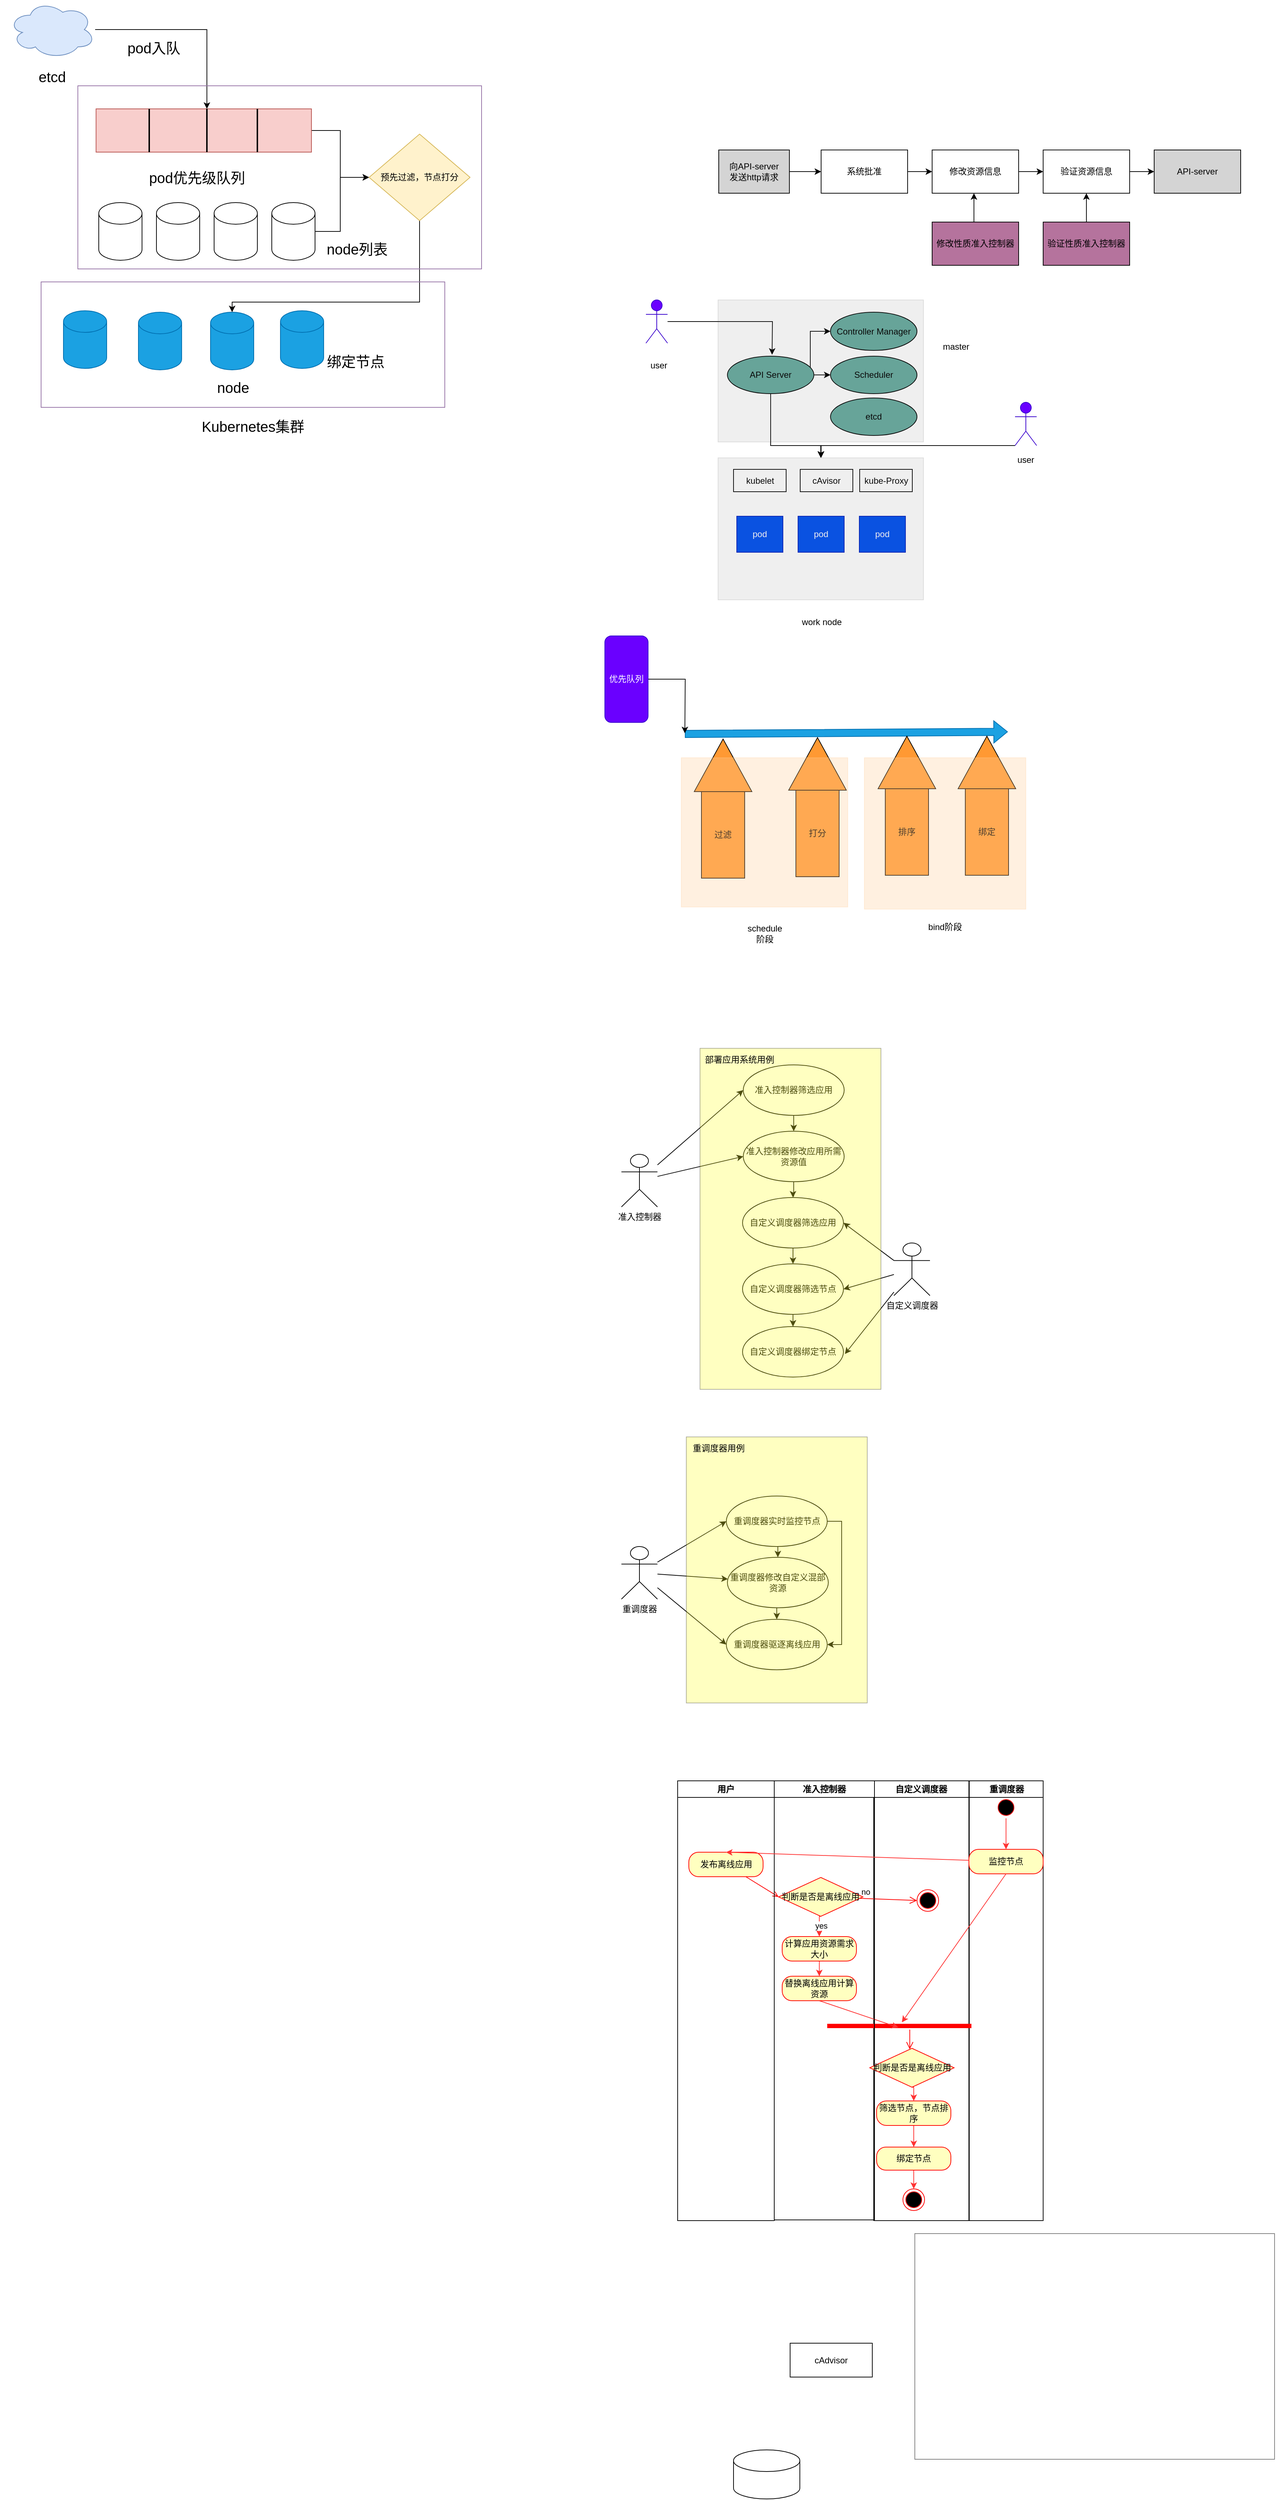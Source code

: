 <mxfile version="21.2.1" type="github">
  <diagram name="第 1 页" id="1Un_j06MCUsO6M0513EL">
    <mxGraphModel dx="501" dy="599" grid="0" gridSize="10" guides="1" tooltips="1" connect="1" arrows="1" fold="1" page="0" pageScale="1" pageWidth="827" pageHeight="1169" math="0" shadow="0">
      <root>
        <mxCell id="0" />
        <mxCell id="1" parent="0" />
        <mxCell id="xsLSFmgHNhUDvW_-SBU2-21" style="edgeStyle=orthogonalEdgeStyle;rounded=0;orthogonalLoop=1;jettySize=auto;html=1;exitX=1;exitY=0.5;exitDx=0;exitDy=0;" edge="1" parent="1" source="xsLSFmgHNhUDvW_-SBU2-1" target="xsLSFmgHNhUDvW_-SBU2-20">
          <mxGeometry relative="1" as="geometry" />
        </mxCell>
        <mxCell id="xsLSFmgHNhUDvW_-SBU2-1" value="" style="rounded=0;whiteSpace=wrap;html=1;fillColor=#f8cecc;strokeColor=#b85450;" vertex="1" parent="1">
          <mxGeometry x="141.25" y="180" width="298.75" height="60" as="geometry" />
        </mxCell>
        <mxCell id="xsLSFmgHNhUDvW_-SBU2-2" value="" style="line;strokeWidth=2;direction=south;html=1;" vertex="1" parent="1">
          <mxGeometry x="210" y="180" width="10" height="60" as="geometry" />
        </mxCell>
        <mxCell id="xsLSFmgHNhUDvW_-SBU2-3" value="" style="line;strokeWidth=2;direction=south;html=1;" vertex="1" parent="1">
          <mxGeometry x="290" y="180" width="10" height="60" as="geometry" />
        </mxCell>
        <mxCell id="xsLSFmgHNhUDvW_-SBU2-4" value="" style="line;strokeWidth=2;direction=south;html=1;" vertex="1" parent="1">
          <mxGeometry x="360" y="180" width="10" height="60" as="geometry" />
        </mxCell>
        <mxCell id="xsLSFmgHNhUDvW_-SBU2-8" value="&lt;font style=&quot;font-size: 20px;&quot;&gt;pod优先级队列&lt;/font&gt;" style="text;strokeColor=none;align=center;fillColor=none;html=1;verticalAlign=middle;whiteSpace=wrap;rounded=0;" vertex="1" parent="1">
          <mxGeometry x="210" y="240" width="142.5" height="70" as="geometry" />
        </mxCell>
        <mxCell id="xsLSFmgHNhUDvW_-SBU2-9" value="" style="shape=cylinder3;whiteSpace=wrap;html=1;boundedLbl=1;backgroundOutline=1;size=15;" vertex="1" parent="1">
          <mxGeometry x="145" y="310" width="60" height="80" as="geometry" />
        </mxCell>
        <mxCell id="xsLSFmgHNhUDvW_-SBU2-10" value="" style="shape=cylinder3;whiteSpace=wrap;html=1;boundedLbl=1;backgroundOutline=1;size=15;" vertex="1" parent="1">
          <mxGeometry x="305" y="310" width="60" height="80" as="geometry" />
        </mxCell>
        <mxCell id="xsLSFmgHNhUDvW_-SBU2-11" value="" style="shape=cylinder3;whiteSpace=wrap;html=1;boundedLbl=1;backgroundOutline=1;size=15;" vertex="1" parent="1">
          <mxGeometry x="225" y="310" width="60" height="80" as="geometry" />
        </mxCell>
        <mxCell id="xsLSFmgHNhUDvW_-SBU2-23" style="edgeStyle=orthogonalEdgeStyle;rounded=0;orthogonalLoop=1;jettySize=auto;html=1;exitX=1;exitY=0.5;exitDx=0;exitDy=0;exitPerimeter=0;entryX=0;entryY=0.5;entryDx=0;entryDy=0;" edge="1" parent="1" source="xsLSFmgHNhUDvW_-SBU2-12" target="xsLSFmgHNhUDvW_-SBU2-20">
          <mxGeometry relative="1" as="geometry">
            <Array as="points">
              <mxPoint x="480" y="350" />
              <mxPoint x="480" y="275" />
            </Array>
          </mxGeometry>
        </mxCell>
        <mxCell id="xsLSFmgHNhUDvW_-SBU2-12" value="" style="shape=cylinder3;whiteSpace=wrap;html=1;boundedLbl=1;backgroundOutline=1;size=15;" vertex="1" parent="1">
          <mxGeometry x="385" y="310" width="60" height="80" as="geometry" />
        </mxCell>
        <mxCell id="xsLSFmgHNhUDvW_-SBU2-13" value="&lt;span style=&quot;font-size: 20px;&quot;&gt;node列表&lt;/span&gt;" style="text;strokeColor=none;align=center;fillColor=none;html=1;verticalAlign=middle;whiteSpace=wrap;rounded=0;" vertex="1" parent="1">
          <mxGeometry x="432" y="339" width="142.5" height="70" as="geometry" />
        </mxCell>
        <mxCell id="xsLSFmgHNhUDvW_-SBU2-18" style="edgeStyle=orthogonalEdgeStyle;rounded=0;orthogonalLoop=1;jettySize=auto;html=1;entryX=0;entryY=0.5;entryDx=0;entryDy=0;entryPerimeter=0;" edge="1" parent="1" source="xsLSFmgHNhUDvW_-SBU2-14" target="xsLSFmgHNhUDvW_-SBU2-3">
          <mxGeometry relative="1" as="geometry" />
        </mxCell>
        <mxCell id="xsLSFmgHNhUDvW_-SBU2-14" value="" style="ellipse;shape=cloud;whiteSpace=wrap;html=1;fillColor=#dae8fc;strokeColor=#6c8ebf;" vertex="1" parent="1">
          <mxGeometry x="20" y="30" width="120" height="80" as="geometry" />
        </mxCell>
        <mxCell id="xsLSFmgHNhUDvW_-SBU2-16" value="&lt;span style=&quot;font-size: 20px;&quot;&gt;etcd&lt;/span&gt;" style="text;strokeColor=none;align=center;fillColor=none;html=1;verticalAlign=middle;whiteSpace=wrap;rounded=0;" vertex="1" parent="1">
          <mxGeometry x="8.75" y="100" width="142.5" height="70" as="geometry" />
        </mxCell>
        <mxCell id="xsLSFmgHNhUDvW_-SBU2-19" value="&lt;span style=&quot;font-size: 20px;&quot;&gt;pod入队&lt;/span&gt;" style="text;strokeColor=none;align=center;fillColor=none;html=1;verticalAlign=middle;whiteSpace=wrap;rounded=0;" vertex="1" parent="1">
          <mxGeometry x="150" y="60" width="142.5" height="70" as="geometry" />
        </mxCell>
        <mxCell id="xsLSFmgHNhUDvW_-SBU2-27" style="edgeStyle=orthogonalEdgeStyle;rounded=0;orthogonalLoop=1;jettySize=auto;html=1;" edge="1" parent="1" source="xsLSFmgHNhUDvW_-SBU2-20" target="xsLSFmgHNhUDvW_-SBU2-25">
          <mxGeometry relative="1" as="geometry">
            <Array as="points">
              <mxPoint x="590" y="448" />
              <mxPoint x="330" y="448" />
            </Array>
          </mxGeometry>
        </mxCell>
        <mxCell id="xsLSFmgHNhUDvW_-SBU2-20" value="预先过滤，节点打分" style="rhombus;whiteSpace=wrap;html=1;fillColor=#fff2cc;strokeColor=#d6b656;" vertex="1" parent="1">
          <mxGeometry x="520" y="215" width="140" height="120" as="geometry" />
        </mxCell>
        <mxCell id="xsLSFmgHNhUDvW_-SBU2-24" value="" style="rounded=0;whiteSpace=wrap;html=1;fillColor=none;strokeColor=#9673a6;" vertex="1" parent="1">
          <mxGeometry x="116" y="148" width="560" height="254" as="geometry" />
        </mxCell>
        <mxCell id="xsLSFmgHNhUDvW_-SBU2-25" value="" style="shape=cylinder3;whiteSpace=wrap;html=1;boundedLbl=1;backgroundOutline=1;size=15;fillColor=#1ba1e2;fontColor=#ffffff;strokeColor=#006EAF;" vertex="1" parent="1">
          <mxGeometry x="300" y="462" width="60" height="80" as="geometry" />
        </mxCell>
        <mxCell id="xsLSFmgHNhUDvW_-SBU2-26" value="&lt;span style=&quot;font-size: 20px;&quot;&gt;node&lt;/span&gt;" style="text;strokeColor=none;align=center;fillColor=none;html=1;verticalAlign=middle;whiteSpace=wrap;rounded=0;" vertex="1" parent="1">
          <mxGeometry x="260" y="531" width="142.5" height="70" as="geometry" />
        </mxCell>
        <mxCell id="xsLSFmgHNhUDvW_-SBU2-28" value="&lt;span style=&quot;font-size: 20px;&quot;&gt;绑定节点&lt;/span&gt;" style="text;strokeColor=none;align=center;fillColor=none;html=1;verticalAlign=middle;whiteSpace=wrap;rounded=0;" vertex="1" parent="1">
          <mxGeometry x="430" y="495" width="142.5" height="70" as="geometry" />
        </mxCell>
        <mxCell id="xsLSFmgHNhUDvW_-SBU2-29" value="" style="shape=cylinder3;whiteSpace=wrap;html=1;boundedLbl=1;backgroundOutline=1;size=15;fillColor=#1ba1e2;fontColor=#ffffff;strokeColor=#006EAF;" vertex="1" parent="1">
          <mxGeometry x="200" y="462" width="60" height="80" as="geometry" />
        </mxCell>
        <mxCell id="xsLSFmgHNhUDvW_-SBU2-30" value="" style="shape=cylinder3;whiteSpace=wrap;html=1;boundedLbl=1;backgroundOutline=1;size=15;fillColor=#1ba1e2;fontColor=#ffffff;strokeColor=#006EAF;" vertex="1" parent="1">
          <mxGeometry x="96" y="460" width="60" height="80" as="geometry" />
        </mxCell>
        <mxCell id="xsLSFmgHNhUDvW_-SBU2-31" value="" style="shape=cylinder3;whiteSpace=wrap;html=1;boundedLbl=1;backgroundOutline=1;size=15;fillColor=#1ba1e2;fontColor=#ffffff;strokeColor=#006EAF;" vertex="1" parent="1">
          <mxGeometry x="397" y="460" width="60" height="80" as="geometry" />
        </mxCell>
        <mxCell id="xsLSFmgHNhUDvW_-SBU2-32" value="" style="rounded=0;whiteSpace=wrap;html=1;fillColor=none;strokeColor=#9673a6;" vertex="1" parent="1">
          <mxGeometry x="65" y="420" width="560" height="174" as="geometry" />
        </mxCell>
        <mxCell id="xsLSFmgHNhUDvW_-SBU2-33" value="&lt;span style=&quot;font-size: 20px;&quot;&gt;Kubernetes集群&lt;/span&gt;" style="text;strokeColor=none;align=center;fillColor=none;html=1;verticalAlign=middle;whiteSpace=wrap;rounded=0;" vertex="1" parent="1">
          <mxGeometry x="263.75" y="585" width="190.25" height="70" as="geometry" />
        </mxCell>
        <mxCell id="xsLSFmgHNhUDvW_-SBU2-42" style="edgeStyle=orthogonalEdgeStyle;rounded=0;orthogonalLoop=1;jettySize=auto;html=1;" edge="1" parent="1" source="xsLSFmgHNhUDvW_-SBU2-34" target="xsLSFmgHNhUDvW_-SBU2-35">
          <mxGeometry relative="1" as="geometry" />
        </mxCell>
        <mxCell id="xsLSFmgHNhUDvW_-SBU2-34" value="向API-server&lt;br&gt;发送http请求" style="rounded=0;whiteSpace=wrap;html=1;fillColor=#D4D4D4;" vertex="1" parent="1">
          <mxGeometry x="1005" y="237" width="98" height="60" as="geometry" />
        </mxCell>
        <mxCell id="xsLSFmgHNhUDvW_-SBU2-43" style="edgeStyle=orthogonalEdgeStyle;rounded=0;orthogonalLoop=1;jettySize=auto;html=1;" edge="1" parent="1" source="xsLSFmgHNhUDvW_-SBU2-35" target="xsLSFmgHNhUDvW_-SBU2-39">
          <mxGeometry relative="1" as="geometry" />
        </mxCell>
        <mxCell id="xsLSFmgHNhUDvW_-SBU2-35" value="系统批准" style="rounded=0;whiteSpace=wrap;html=1;" vertex="1" parent="1">
          <mxGeometry x="1147" y="237" width="120" height="60" as="geometry" />
        </mxCell>
        <mxCell id="xsLSFmgHNhUDvW_-SBU2-36" value="API-server" style="rounded=0;whiteSpace=wrap;html=1;fillColor=#D4D4D4;" vertex="1" parent="1">
          <mxGeometry x="1609" y="237" width="120" height="60" as="geometry" />
        </mxCell>
        <mxCell id="xsLSFmgHNhUDvW_-SBU2-46" value="" style="edgeStyle=orthogonalEdgeStyle;rounded=0;orthogonalLoop=1;jettySize=auto;html=1;" edge="1" parent="1" source="xsLSFmgHNhUDvW_-SBU2-37" target="xsLSFmgHNhUDvW_-SBU2-39">
          <mxGeometry relative="1" as="geometry">
            <Array as="points">
              <mxPoint x="1359" y="298" />
              <mxPoint x="1359" y="298" />
            </Array>
          </mxGeometry>
        </mxCell>
        <mxCell id="xsLSFmgHNhUDvW_-SBU2-37" value="修改性质准入控制器" style="rounded=0;whiteSpace=wrap;html=1;fillColor=#B5739D;" vertex="1" parent="1">
          <mxGeometry x="1301" y="337" width="120" height="60" as="geometry" />
        </mxCell>
        <mxCell id="xsLSFmgHNhUDvW_-SBU2-45" style="edgeStyle=orthogonalEdgeStyle;rounded=0;orthogonalLoop=1;jettySize=auto;html=1;" edge="1" parent="1" source="xsLSFmgHNhUDvW_-SBU2-38" target="xsLSFmgHNhUDvW_-SBU2-36">
          <mxGeometry relative="1" as="geometry" />
        </mxCell>
        <mxCell id="xsLSFmgHNhUDvW_-SBU2-38" value="验证资源信息" style="rounded=0;whiteSpace=wrap;html=1;" vertex="1" parent="1">
          <mxGeometry x="1455" y="237" width="120" height="60" as="geometry" />
        </mxCell>
        <mxCell id="xsLSFmgHNhUDvW_-SBU2-44" style="edgeStyle=orthogonalEdgeStyle;rounded=0;orthogonalLoop=1;jettySize=auto;html=1;" edge="1" parent="1" source="xsLSFmgHNhUDvW_-SBU2-39" target="xsLSFmgHNhUDvW_-SBU2-38">
          <mxGeometry relative="1" as="geometry" />
        </mxCell>
        <mxCell id="xsLSFmgHNhUDvW_-SBU2-39" value="修改资源信息" style="rounded=0;whiteSpace=wrap;html=1;" vertex="1" parent="1">
          <mxGeometry x="1301" y="237" width="120" height="60" as="geometry" />
        </mxCell>
        <mxCell id="xsLSFmgHNhUDvW_-SBU2-47" value="" style="edgeStyle=orthogonalEdgeStyle;rounded=0;orthogonalLoop=1;jettySize=auto;html=1;" edge="1" parent="1" source="xsLSFmgHNhUDvW_-SBU2-41" target="xsLSFmgHNhUDvW_-SBU2-38">
          <mxGeometry relative="1" as="geometry" />
        </mxCell>
        <mxCell id="xsLSFmgHNhUDvW_-SBU2-41" value="验证性质准入控制器" style="rounded=0;whiteSpace=wrap;html=1;fillColor=#B5739D;" vertex="1" parent="1">
          <mxGeometry x="1455" y="337" width="120" height="60" as="geometry" />
        </mxCell>
        <mxCell id="xsLSFmgHNhUDvW_-SBU2-66" style="edgeStyle=orthogonalEdgeStyle;rounded=0;orthogonalLoop=1;jettySize=auto;html=1;" edge="1" parent="1" source="xsLSFmgHNhUDvW_-SBU2-48">
          <mxGeometry relative="1" as="geometry">
            <mxPoint x="1079" y="521" as="targetPoint" />
          </mxGeometry>
        </mxCell>
        <mxCell id="xsLSFmgHNhUDvW_-SBU2-48" value="Actor" style="shape=umlActor;verticalLabelPosition=bottom;verticalAlign=top;html=1;outlineConnect=0;fillColor=#6a00ff;fontColor=#ffffff;strokeColor=#3700CC;" vertex="1" parent="1">
          <mxGeometry x="904" y="445" width="30" height="60" as="geometry" />
        </mxCell>
        <mxCell id="xsLSFmgHNhUDvW_-SBU2-49" value="etcd" style="ellipse;whiteSpace=wrap;html=1;fillColor=#67AB9F;" vertex="1" parent="1">
          <mxGeometry x="1160" y="581" width="120" height="52" as="geometry" />
        </mxCell>
        <mxCell id="xsLSFmgHNhUDvW_-SBU2-50" value="Scheduler" style="ellipse;whiteSpace=wrap;html=1;fillColor=#67AB9F;" vertex="1" parent="1">
          <mxGeometry x="1160" y="523" width="120" height="52" as="geometry" />
        </mxCell>
        <mxCell id="xsLSFmgHNhUDvW_-SBU2-51" value="Controller Manager" style="ellipse;whiteSpace=wrap;html=1;fillColor=#67AB9F;" vertex="1" parent="1">
          <mxGeometry x="1160" y="462" width="120" height="53" as="geometry" />
        </mxCell>
        <mxCell id="xsLSFmgHNhUDvW_-SBU2-62" style="edgeStyle=orthogonalEdgeStyle;rounded=0;orthogonalLoop=1;jettySize=auto;html=1;exitX=1;exitY=0.5;exitDx=0;exitDy=0;entryX=0;entryY=0.5;entryDx=0;entryDy=0;" edge="1" parent="1" source="xsLSFmgHNhUDvW_-SBU2-52" target="xsLSFmgHNhUDvW_-SBU2-51">
          <mxGeometry relative="1" as="geometry">
            <Array as="points">
              <mxPoint x="1132" y="549" />
              <mxPoint x="1132" y="489" />
            </Array>
          </mxGeometry>
        </mxCell>
        <mxCell id="xsLSFmgHNhUDvW_-SBU2-64" style="edgeStyle=orthogonalEdgeStyle;rounded=0;orthogonalLoop=1;jettySize=auto;html=1;" edge="1" parent="1" source="xsLSFmgHNhUDvW_-SBU2-52" target="xsLSFmgHNhUDvW_-SBU2-50">
          <mxGeometry relative="1" as="geometry" />
        </mxCell>
        <mxCell id="xsLSFmgHNhUDvW_-SBU2-68" style="edgeStyle=orthogonalEdgeStyle;rounded=0;orthogonalLoop=1;jettySize=auto;html=1;entryX=0.5;entryY=0;entryDx=0;entryDy=0;" edge="1" parent="1" source="xsLSFmgHNhUDvW_-SBU2-52" target="xsLSFmgHNhUDvW_-SBU2-59">
          <mxGeometry relative="1" as="geometry">
            <Array as="points">
              <mxPoint x="1077" y="647" />
              <mxPoint x="1147" y="647" />
            </Array>
          </mxGeometry>
        </mxCell>
        <mxCell id="xsLSFmgHNhUDvW_-SBU2-52" value="API Server" style="ellipse;whiteSpace=wrap;html=1;fillColor=#67AB9F;" vertex="1" parent="1">
          <mxGeometry x="1017" y="523" width="120" height="52" as="geometry" />
        </mxCell>
        <mxCell id="xsLSFmgHNhUDvW_-SBU2-53" value="pod" style="rounded=0;whiteSpace=wrap;html=1;fillColor=#0050ef;fontColor=#ffffff;strokeColor=#001DBC;" vertex="1" parent="1">
          <mxGeometry x="1030" y="745" width="64" height="50" as="geometry" />
        </mxCell>
        <mxCell id="xsLSFmgHNhUDvW_-SBU2-54" value="pod" style="rounded=0;whiteSpace=wrap;html=1;fillColor=#0050ef;fontColor=#ffffff;strokeColor=#001DBC;" vertex="1" parent="1">
          <mxGeometry x="1200" y="745" width="64" height="50" as="geometry" />
        </mxCell>
        <mxCell id="xsLSFmgHNhUDvW_-SBU2-55" value="pod" style="rounded=0;whiteSpace=wrap;html=1;fillColor=#0050ef;fontColor=#ffffff;strokeColor=#001DBC;" vertex="1" parent="1">
          <mxGeometry x="1115" y="745" width="64" height="50" as="geometry" />
        </mxCell>
        <mxCell id="xsLSFmgHNhUDvW_-SBU2-56" value="kubelet" style="rounded=0;whiteSpace=wrap;html=1;" vertex="1" parent="1">
          <mxGeometry x="1025.5" y="680" width="73" height="31" as="geometry" />
        </mxCell>
        <mxCell id="xsLSFmgHNhUDvW_-SBU2-57" value="cAvisor" style="rounded=0;whiteSpace=wrap;html=1;" vertex="1" parent="1">
          <mxGeometry x="1118" y="680" width="73" height="31" as="geometry" />
        </mxCell>
        <mxCell id="xsLSFmgHNhUDvW_-SBU2-58" value="kube-Proxy" style="rounded=0;whiteSpace=wrap;html=1;" vertex="1" parent="1">
          <mxGeometry x="1200.5" y="680" width="73" height="31" as="geometry" />
        </mxCell>
        <mxCell id="xsLSFmgHNhUDvW_-SBU2-59" value="" style="rounded=0;whiteSpace=wrap;html=1;fillColor=#666666;opacity=10;" vertex="1" parent="1">
          <mxGeometry x="1004" y="664" width="285" height="197" as="geometry" />
        </mxCell>
        <mxCell id="xsLSFmgHNhUDvW_-SBU2-60" value="work node" style="text;strokeColor=none;align=center;fillColor=none;html=1;verticalAlign=middle;whiteSpace=wrap;rounded=0;" vertex="1" parent="1">
          <mxGeometry x="1118" y="877" width="60" height="30" as="geometry" />
        </mxCell>
        <mxCell id="xsLSFmgHNhUDvW_-SBU2-61" value="" style="rounded=0;whiteSpace=wrap;html=1;fillColor=#666666;opacity=10;" vertex="1" parent="1">
          <mxGeometry x="1004" y="445" width="285" height="197" as="geometry" />
        </mxCell>
        <mxCell id="xsLSFmgHNhUDvW_-SBU2-67" value="user" style="text;strokeColor=none;align=center;fillColor=none;html=1;verticalAlign=middle;whiteSpace=wrap;rounded=0;" vertex="1" parent="1">
          <mxGeometry x="892" y="521" width="60" height="30" as="geometry" />
        </mxCell>
        <mxCell id="xsLSFmgHNhUDvW_-SBU2-70" style="edgeStyle=orthogonalEdgeStyle;rounded=0;orthogonalLoop=1;jettySize=auto;html=1;" edge="1" parent="1" source="xsLSFmgHNhUDvW_-SBU2-69" target="xsLSFmgHNhUDvW_-SBU2-59">
          <mxGeometry relative="1" as="geometry">
            <Array as="points">
              <mxPoint x="1147" y="647" />
            </Array>
          </mxGeometry>
        </mxCell>
        <mxCell id="xsLSFmgHNhUDvW_-SBU2-69" value="Actor" style="shape=umlActor;verticalLabelPosition=bottom;verticalAlign=top;html=1;outlineConnect=0;fillColor=#6a00ff;fontColor=#ffffff;strokeColor=#3700CC;" vertex="1" parent="1">
          <mxGeometry x="1416" y="587" width="30" height="60" as="geometry" />
        </mxCell>
        <mxCell id="xsLSFmgHNhUDvW_-SBU2-71" value="user" style="text;strokeColor=none;align=center;fillColor=none;html=1;verticalAlign=middle;whiteSpace=wrap;rounded=0;" vertex="1" parent="1">
          <mxGeometry x="1401" y="652" width="60" height="30" as="geometry" />
        </mxCell>
        <mxCell id="xsLSFmgHNhUDvW_-SBU2-72" value="master&amp;nbsp;" style="text;strokeColor=none;align=center;fillColor=none;html=1;verticalAlign=middle;whiteSpace=wrap;rounded=0;" vertex="1" parent="1">
          <mxGeometry x="1306" y="495" width="60" height="30" as="geometry" />
        </mxCell>
        <mxCell id="xsLSFmgHNhUDvW_-SBU2-74" value="" style="shape=flexArrow;endArrow=classic;html=1;rounded=0;fillColor=#1ba1e2;strokeColor=#006EAF;" edge="1" parent="1">
          <mxGeometry width="50" height="50" relative="1" as="geometry">
            <mxPoint x="958" y="1047" as="sourcePoint" />
            <mxPoint x="1406" y="1044" as="targetPoint" />
          </mxGeometry>
        </mxCell>
        <mxCell id="xsLSFmgHNhUDvW_-SBU2-77" value="" style="triangle;whiteSpace=wrap;html=1;direction=north;fillColor=#FF9933;" vertex="1" parent="1">
          <mxGeometry x="971" y="1054" width="80" height="73" as="geometry" />
        </mxCell>
        <mxCell id="xsLSFmgHNhUDvW_-SBU2-78" value="过滤" style="rounded=0;whiteSpace=wrap;html=1;direction=south;fillColor=#FF9933;" vertex="1" parent="1">
          <mxGeometry x="981" y="1127" width="60" height="120" as="geometry" />
        </mxCell>
        <mxCell id="xsLSFmgHNhUDvW_-SBU2-79" value="" style="triangle;whiteSpace=wrap;html=1;direction=north;fillColor=#FF9933;" vertex="1" parent="1">
          <mxGeometry x="1102" y="1052" width="80" height="73" as="geometry" />
        </mxCell>
        <mxCell id="xsLSFmgHNhUDvW_-SBU2-80" value="打分" style="rounded=0;whiteSpace=wrap;html=1;direction=south;fillColor=#FF9933;" vertex="1" parent="1">
          <mxGeometry x="1112" y="1125" width="60" height="120" as="geometry" />
        </mxCell>
        <mxCell id="xsLSFmgHNhUDvW_-SBU2-81" value="" style="triangle;whiteSpace=wrap;html=1;direction=north;fillColor=#FF9933;" vertex="1" parent="1">
          <mxGeometry x="1226" y="1050" width="80" height="73" as="geometry" />
        </mxCell>
        <mxCell id="xsLSFmgHNhUDvW_-SBU2-82" value="排序" style="rounded=0;whiteSpace=wrap;html=1;direction=south;fillColor=#FF9933;" vertex="1" parent="1">
          <mxGeometry x="1236" y="1123" width="60" height="120" as="geometry" />
        </mxCell>
        <mxCell id="xsLSFmgHNhUDvW_-SBU2-83" value="" style="triangle;whiteSpace=wrap;html=1;direction=north;fillColor=#FF9933;" vertex="1" parent="1">
          <mxGeometry x="1337" y="1050" width="80" height="73" as="geometry" />
        </mxCell>
        <mxCell id="xsLSFmgHNhUDvW_-SBU2-84" value="绑定" style="rounded=0;whiteSpace=wrap;html=1;direction=south;fillColor=#FF9933;" vertex="1" parent="1">
          <mxGeometry x="1347" y="1123" width="60" height="120" as="geometry" />
        </mxCell>
        <mxCell id="xsLSFmgHNhUDvW_-SBU2-86" style="edgeStyle=orthogonalEdgeStyle;rounded=0;orthogonalLoop=1;jettySize=auto;html=1;" edge="1" parent="1" source="xsLSFmgHNhUDvW_-SBU2-85">
          <mxGeometry relative="1" as="geometry">
            <mxPoint x="958" y="1046" as="targetPoint" />
          </mxGeometry>
        </mxCell>
        <mxCell id="xsLSFmgHNhUDvW_-SBU2-85" value="优先队列" style="rounded=1;whiteSpace=wrap;html=1;direction=south;fillColor=#6a00ff;fontColor=#ffffff;strokeColor=#3700CC;" vertex="1" parent="1">
          <mxGeometry x="847" y="911" width="60" height="120" as="geometry" />
        </mxCell>
        <mxCell id="xsLSFmgHNhUDvW_-SBU2-87" value="" style="rounded=0;whiteSpace=wrap;html=1;fillColor=#FFCC99;strokeColor=#FFCC99;opacity=30;" vertex="1" parent="1">
          <mxGeometry x="953" y="1080" width="231" height="207" as="geometry" />
        </mxCell>
        <mxCell id="xsLSFmgHNhUDvW_-SBU2-88" value="" style="rounded=0;whiteSpace=wrap;html=1;fillColor=#FFCC99;strokeColor=#FFCC99;opacity=30;" vertex="1" parent="1">
          <mxGeometry x="1207" y="1080" width="224" height="210" as="geometry" />
        </mxCell>
        <mxCell id="xsLSFmgHNhUDvW_-SBU2-89" value="schedule阶段" style="text;strokeColor=none;align=center;fillColor=none;html=1;verticalAlign=middle;whiteSpace=wrap;rounded=0;" vertex="1" parent="1">
          <mxGeometry x="1038.5" y="1309" width="60" height="30" as="geometry" />
        </mxCell>
        <mxCell id="xsLSFmgHNhUDvW_-SBU2-90" value="bind阶段" style="text;strokeColor=none;align=center;fillColor=none;html=1;verticalAlign=middle;whiteSpace=wrap;rounded=0;" vertex="1" parent="1">
          <mxGeometry x="1289" y="1300" width="60" height="30" as="geometry" />
        </mxCell>
        <mxCell id="xsLSFmgHNhUDvW_-SBU2-104" style="edgeStyle=orthogonalEdgeStyle;rounded=0;orthogonalLoop=1;jettySize=auto;html=1;exitX=0.5;exitY=1;exitDx=0;exitDy=0;entryX=0.5;entryY=0;entryDx=0;entryDy=0;" edge="1" parent="1" source="xsLSFmgHNhUDvW_-SBU2-92" target="xsLSFmgHNhUDvW_-SBU2-93">
          <mxGeometry relative="1" as="geometry" />
        </mxCell>
        <mxCell id="xsLSFmgHNhUDvW_-SBU2-92" value="准入控制器筛选应用" style="ellipse;whiteSpace=wrap;html=1;" vertex="1" parent="1">
          <mxGeometry x="1039" y="1506" width="140" height="70" as="geometry" />
        </mxCell>
        <mxCell id="xsLSFmgHNhUDvW_-SBU2-106" style="edgeStyle=orthogonalEdgeStyle;rounded=0;orthogonalLoop=1;jettySize=auto;html=1;exitX=0.5;exitY=1;exitDx=0;exitDy=0;" edge="1" parent="1" source="xsLSFmgHNhUDvW_-SBU2-93" target="xsLSFmgHNhUDvW_-SBU2-94">
          <mxGeometry relative="1" as="geometry" />
        </mxCell>
        <mxCell id="xsLSFmgHNhUDvW_-SBU2-93" value="准入控制器修改应用所需资源值" style="ellipse;whiteSpace=wrap;html=1;" vertex="1" parent="1">
          <mxGeometry x="1039" y="1598" width="140" height="70" as="geometry" />
        </mxCell>
        <mxCell id="xsLSFmgHNhUDvW_-SBU2-107" style="edgeStyle=orthogonalEdgeStyle;rounded=0;orthogonalLoop=1;jettySize=auto;html=1;exitX=0.5;exitY=1;exitDx=0;exitDy=0;entryX=0.5;entryY=0;entryDx=0;entryDy=0;" edge="1" parent="1" source="xsLSFmgHNhUDvW_-SBU2-94" target="xsLSFmgHNhUDvW_-SBU2-95">
          <mxGeometry relative="1" as="geometry" />
        </mxCell>
        <mxCell id="xsLSFmgHNhUDvW_-SBU2-94" value="自定义调度器筛选应用" style="ellipse;whiteSpace=wrap;html=1;" vertex="1" parent="1">
          <mxGeometry x="1038" y="1690" width="140" height="70" as="geometry" />
        </mxCell>
        <mxCell id="xsLSFmgHNhUDvW_-SBU2-108" style="edgeStyle=orthogonalEdgeStyle;rounded=0;orthogonalLoop=1;jettySize=auto;html=1;exitX=0.5;exitY=1;exitDx=0;exitDy=0;" edge="1" parent="1" source="xsLSFmgHNhUDvW_-SBU2-95" target="xsLSFmgHNhUDvW_-SBU2-96">
          <mxGeometry relative="1" as="geometry" />
        </mxCell>
        <mxCell id="xsLSFmgHNhUDvW_-SBU2-95" value="自定义调度器筛选节点" style="ellipse;whiteSpace=wrap;html=1;" vertex="1" parent="1">
          <mxGeometry x="1038" y="1782" width="140" height="70" as="geometry" />
        </mxCell>
        <mxCell id="xsLSFmgHNhUDvW_-SBU2-96" value="自定义调度器绑定节点" style="ellipse;whiteSpace=wrap;html=1;" vertex="1" parent="1">
          <mxGeometry x="1038" y="1869" width="140" height="70" as="geometry" />
        </mxCell>
        <mxCell id="xsLSFmgHNhUDvW_-SBU2-102" style="orthogonalLoop=1;jettySize=auto;html=1;entryX=0;entryY=0.5;entryDx=0;entryDy=0;rounded=0;" edge="1" parent="1" source="xsLSFmgHNhUDvW_-SBU2-101" target="xsLSFmgHNhUDvW_-SBU2-92">
          <mxGeometry relative="1" as="geometry" />
        </mxCell>
        <mxCell id="xsLSFmgHNhUDvW_-SBU2-103" style="rounded=0;orthogonalLoop=1;jettySize=auto;html=1;entryX=0;entryY=0.5;entryDx=0;entryDy=0;" edge="1" parent="1" source="xsLSFmgHNhUDvW_-SBU2-101" target="xsLSFmgHNhUDvW_-SBU2-93">
          <mxGeometry relative="1" as="geometry" />
        </mxCell>
        <mxCell id="xsLSFmgHNhUDvW_-SBU2-101" value="准入控制器" style="shape=umlActor;verticalLabelPosition=bottom;verticalAlign=top;html=1;" vertex="1" parent="1">
          <mxGeometry x="870" y="1630" width="50" height="73" as="geometry" />
        </mxCell>
        <mxCell id="xsLSFmgHNhUDvW_-SBU2-110" style="rounded=0;orthogonalLoop=1;jettySize=auto;html=1;exitX=0;exitY=0.333;exitDx=0;exitDy=0;exitPerimeter=0;entryX=1;entryY=0.5;entryDx=0;entryDy=0;" edge="1" parent="1" source="xsLSFmgHNhUDvW_-SBU2-109" target="xsLSFmgHNhUDvW_-SBU2-94">
          <mxGeometry relative="1" as="geometry" />
        </mxCell>
        <mxCell id="xsLSFmgHNhUDvW_-SBU2-113" style="rounded=0;orthogonalLoop=1;jettySize=auto;html=1;" edge="1" parent="1" source="xsLSFmgHNhUDvW_-SBU2-109">
          <mxGeometry relative="1" as="geometry">
            <mxPoint x="1180" y="1907" as="targetPoint" />
          </mxGeometry>
        </mxCell>
        <mxCell id="xsLSFmgHNhUDvW_-SBU2-114" style="rounded=0;orthogonalLoop=1;jettySize=auto;html=1;entryX=1;entryY=0.5;entryDx=0;entryDy=0;" edge="1" parent="1" source="xsLSFmgHNhUDvW_-SBU2-109" target="xsLSFmgHNhUDvW_-SBU2-95">
          <mxGeometry relative="1" as="geometry" />
        </mxCell>
        <mxCell id="xsLSFmgHNhUDvW_-SBU2-109" value="自定义调度器&lt;br&gt;" style="shape=umlActor;verticalLabelPosition=bottom;verticalAlign=top;html=1;" vertex="1" parent="1">
          <mxGeometry x="1248" y="1753" width="50" height="73" as="geometry" />
        </mxCell>
        <mxCell id="xsLSFmgHNhUDvW_-SBU2-116" value="" style="html=1;whiteSpace=wrap;fillColor=#FFFF33;strokeColor=default;opacity=30;" vertex="1" parent="1">
          <mxGeometry x="979" y="1483" width="251" height="473" as="geometry" />
        </mxCell>
        <mxCell id="xsLSFmgHNhUDvW_-SBU2-117" value="部署应用系统用例" style="text;strokeColor=none;align=center;fillColor=none;html=1;verticalAlign=middle;whiteSpace=wrap;rounded=0;" vertex="1" parent="1">
          <mxGeometry x="979" y="1483" width="110" height="32" as="geometry" />
        </mxCell>
        <mxCell id="xsLSFmgHNhUDvW_-SBU2-123" style="rounded=0;orthogonalLoop=1;jettySize=auto;html=1;entryX=0;entryY=0.5;entryDx=0;entryDy=0;" edge="1" parent="1" source="xsLSFmgHNhUDvW_-SBU2-118" target="xsLSFmgHNhUDvW_-SBU2-120">
          <mxGeometry relative="1" as="geometry" />
        </mxCell>
        <mxCell id="xsLSFmgHNhUDvW_-SBU2-124" value="" style="rounded=0;orthogonalLoop=1;jettySize=auto;html=1;" edge="1" parent="1" source="xsLSFmgHNhUDvW_-SBU2-118" target="xsLSFmgHNhUDvW_-SBU2-121">
          <mxGeometry relative="1" as="geometry" />
        </mxCell>
        <mxCell id="xsLSFmgHNhUDvW_-SBU2-125" style="rounded=0;orthogonalLoop=1;jettySize=auto;html=1;entryX=0;entryY=0.5;entryDx=0;entryDy=0;" edge="1" parent="1" source="xsLSFmgHNhUDvW_-SBU2-118" target="xsLSFmgHNhUDvW_-SBU2-122">
          <mxGeometry relative="1" as="geometry" />
        </mxCell>
        <mxCell id="xsLSFmgHNhUDvW_-SBU2-118" value="重调度器" style="shape=umlActor;verticalLabelPosition=bottom;verticalAlign=top;html=1;" vertex="1" parent="1">
          <mxGeometry x="870" y="2174" width="50" height="73" as="geometry" />
        </mxCell>
        <mxCell id="xsLSFmgHNhUDvW_-SBU2-128" style="edgeStyle=orthogonalEdgeStyle;rounded=0;orthogonalLoop=1;jettySize=auto;html=1;exitX=0.5;exitY=1;exitDx=0;exitDy=0;entryX=0.5;entryY=0;entryDx=0;entryDy=0;" edge="1" parent="1" source="xsLSFmgHNhUDvW_-SBU2-120" target="xsLSFmgHNhUDvW_-SBU2-121">
          <mxGeometry relative="1" as="geometry" />
        </mxCell>
        <mxCell id="xsLSFmgHNhUDvW_-SBU2-130" style="edgeStyle=orthogonalEdgeStyle;rounded=0;orthogonalLoop=1;jettySize=auto;html=1;exitX=1;exitY=0.5;exitDx=0;exitDy=0;entryX=1;entryY=0.5;entryDx=0;entryDy=0;" edge="1" parent="1" source="xsLSFmgHNhUDvW_-SBU2-120" target="xsLSFmgHNhUDvW_-SBU2-122">
          <mxGeometry relative="1" as="geometry" />
        </mxCell>
        <mxCell id="xsLSFmgHNhUDvW_-SBU2-120" value="重调度器实时监控节点" style="ellipse;whiteSpace=wrap;html=1;" vertex="1" parent="1">
          <mxGeometry x="1015.5" y="2104" width="140" height="70" as="geometry" />
        </mxCell>
        <mxCell id="xsLSFmgHNhUDvW_-SBU2-129" style="edgeStyle=orthogonalEdgeStyle;rounded=0;orthogonalLoop=1;jettySize=auto;html=1;exitX=0.5;exitY=1;exitDx=0;exitDy=0;entryX=0.5;entryY=0;entryDx=0;entryDy=0;" edge="1" parent="1" source="xsLSFmgHNhUDvW_-SBU2-121" target="xsLSFmgHNhUDvW_-SBU2-122">
          <mxGeometry relative="1" as="geometry" />
        </mxCell>
        <mxCell id="xsLSFmgHNhUDvW_-SBU2-121" value="重调度器修改自定义混部资源" style="ellipse;whiteSpace=wrap;html=1;" vertex="1" parent="1">
          <mxGeometry x="1017" y="2189" width="140" height="70" as="geometry" />
        </mxCell>
        <mxCell id="xsLSFmgHNhUDvW_-SBU2-122" value="重调度器驱逐离线应用" style="ellipse;whiteSpace=wrap;html=1;" vertex="1" parent="1">
          <mxGeometry x="1015.5" y="2275" width="140" height="70" as="geometry" />
        </mxCell>
        <mxCell id="xsLSFmgHNhUDvW_-SBU2-126" value="" style="html=1;whiteSpace=wrap;fillColor=#FFFF33;strokeColor=default;opacity=30;" vertex="1" parent="1">
          <mxGeometry x="960" y="2022" width="251" height="369" as="geometry" />
        </mxCell>
        <mxCell id="xsLSFmgHNhUDvW_-SBU2-127" value="重调度器用例" style="text;strokeColor=none;align=center;fillColor=none;html=1;verticalAlign=middle;whiteSpace=wrap;rounded=0;" vertex="1" parent="1">
          <mxGeometry x="950" y="2022" width="110" height="32" as="geometry" />
        </mxCell>
        <mxCell id="xsLSFmgHNhUDvW_-SBU2-138" value="用户" style="swimlane;whiteSpace=wrap;html=1;" vertex="1" parent="1">
          <mxGeometry x="948" y="2499" width="134" height="610" as="geometry" />
        </mxCell>
        <mxCell id="xsLSFmgHNhUDvW_-SBU2-144" value="发布离线应用" style="rounded=1;whiteSpace=wrap;html=1;arcSize=40;fontColor=#000000;fillColor=#ffffc0;strokeColor=#ff0000;" vertex="1" parent="xsLSFmgHNhUDvW_-SBU2-138">
          <mxGeometry x="15.5" y="99" width="103" height="34" as="geometry" />
        </mxCell>
        <mxCell id="xsLSFmgHNhUDvW_-SBU2-140" value="自定义调度器" style="swimlane;whiteSpace=wrap;html=1;" vertex="1" parent="1">
          <mxGeometry x="1220" y="2499" width="132" height="610" as="geometry" />
        </mxCell>
        <mxCell id="xsLSFmgHNhUDvW_-SBU2-177" value="" style="ellipse;html=1;shape=endState;fillColor=#000000;strokeColor=#ff0000;" vertex="1" parent="xsLSFmgHNhUDvW_-SBU2-140">
          <mxGeometry x="60" y="151" width="30" height="30" as="geometry" />
        </mxCell>
        <mxCell id="xsLSFmgHNhUDvW_-SBU2-141" value="重调度器" style="swimlane;whiteSpace=wrap;html=1;" vertex="1" parent="1">
          <mxGeometry x="1352.5" y="2499" width="102.5" height="610" as="geometry" />
        </mxCell>
        <mxCell id="xsLSFmgHNhUDvW_-SBU2-160" value="监控节点" style="rounded=1;whiteSpace=wrap;html=1;arcSize=40;fontColor=#000000;fillColor=#ffffc0;strokeColor=#ff0000;" vertex="1" parent="xsLSFmgHNhUDvW_-SBU2-141">
          <mxGeometry x="-0.5" y="95" width="103" height="34" as="geometry" />
        </mxCell>
        <mxCell id="xsLSFmgHNhUDvW_-SBU2-142" value="" style="ellipse;html=1;shape=startState;fillColor=#000000;strokeColor=#ff0000;" vertex="1" parent="xsLSFmgHNhUDvW_-SBU2-141">
          <mxGeometry x="36" y="22" width="30" height="30" as="geometry" />
        </mxCell>
        <mxCell id="xsLSFmgHNhUDvW_-SBU2-172" style="rounded=0;orthogonalLoop=1;jettySize=auto;html=1;strokeColor=#FF3333;entryX=0.5;entryY=0;entryDx=0;entryDy=0;" edge="1" parent="xsLSFmgHNhUDvW_-SBU2-141" source="xsLSFmgHNhUDvW_-SBU2-142" target="xsLSFmgHNhUDvW_-SBU2-160">
          <mxGeometry relative="1" as="geometry">
            <mxPoint x="46.5" y="88" as="targetPoint" />
          </mxGeometry>
        </mxCell>
        <mxCell id="xsLSFmgHNhUDvW_-SBU2-145" value="" style="html=1;verticalAlign=bottom;endArrow=open;strokeColor=#ff0000;rounded=0;entryX=0;entryY=0.5;entryDx=0;entryDy=0;" edge="1" source="xsLSFmgHNhUDvW_-SBU2-144" parent="1" target="xsLSFmgHNhUDvW_-SBU2-146">
          <mxGeometry relative="1" as="geometry">
            <mxPoint x="1041" y="2726" as="targetPoint" />
          </mxGeometry>
        </mxCell>
        <mxCell id="xsLSFmgHNhUDvW_-SBU2-147" value="no" style="html=1;align=left;verticalAlign=bottom;endArrow=open;endSize=8;strokeColor=#ff0000;rounded=0;entryX=0;entryY=0.5;entryDx=0;entryDy=0;" edge="1" source="xsLSFmgHNhUDvW_-SBU2-146" parent="1" target="xsLSFmgHNhUDvW_-SBU2-177">
          <mxGeometry x="-1" relative="1" as="geometry">
            <mxPoint x="1274" y="2679" as="targetPoint" />
          </mxGeometry>
        </mxCell>
        <mxCell id="xsLSFmgHNhUDvW_-SBU2-178" style="edgeStyle=orthogonalEdgeStyle;rounded=0;orthogonalLoop=1;jettySize=auto;html=1;entryX=0.5;entryY=0;entryDx=0;entryDy=0;strokeColor=#FF3333;" edge="1" parent="1" source="xsLSFmgHNhUDvW_-SBU2-158" target="xsLSFmgHNhUDvW_-SBU2-159">
          <mxGeometry relative="1" as="geometry" />
        </mxCell>
        <mxCell id="xsLSFmgHNhUDvW_-SBU2-158" value="筛选节点，节点排序" style="rounded=1;whiteSpace=wrap;html=1;arcSize=40;fontColor=#000000;fillColor=#ffffc0;strokeColor=#ff0000;" vertex="1" parent="1">
          <mxGeometry x="1224" y="2943" width="103" height="34" as="geometry" />
        </mxCell>
        <mxCell id="xsLSFmgHNhUDvW_-SBU2-180" style="edgeStyle=orthogonalEdgeStyle;rounded=0;orthogonalLoop=1;jettySize=auto;html=1;strokeColor=#FF3333;" edge="1" parent="1" source="xsLSFmgHNhUDvW_-SBU2-159" target="xsLSFmgHNhUDvW_-SBU2-179">
          <mxGeometry relative="1" as="geometry" />
        </mxCell>
        <mxCell id="xsLSFmgHNhUDvW_-SBU2-159" value="绑定节点" style="rounded=1;whiteSpace=wrap;html=1;arcSize=40;fontColor=#000000;fillColor=#ffffc0;strokeColor=#ff0000;" vertex="1" parent="1">
          <mxGeometry x="1224" y="3007" width="103" height="32" as="geometry" />
        </mxCell>
        <mxCell id="xsLSFmgHNhUDvW_-SBU2-164" value="" style="edgeStyle=orthogonalEdgeStyle;html=1;verticalAlign=bottom;endArrow=open;endSize=8;strokeColor=#ff0000;rounded=0;" edge="1" parent="1" source="xsLSFmgHNhUDvW_-SBU2-162" target="xsLSFmgHNhUDvW_-SBU2-157">
          <mxGeometry relative="1" as="geometry">
            <mxPoint x="1237" y="2910" as="targetPoint" />
            <mxPoint x="1237" y="2840" as="sourcePoint" />
            <Array as="points">
              <mxPoint x="1270" y="2868" />
              <mxPoint x="1270" y="2868" />
            </Array>
          </mxGeometry>
        </mxCell>
        <mxCell id="xsLSFmgHNhUDvW_-SBU2-175" style="edgeStyle=orthogonalEdgeStyle;rounded=0;orthogonalLoop=1;jettySize=auto;html=1;exitX=0.5;exitY=1;exitDx=0;exitDy=0;entryX=0.5;entryY=0;entryDx=0;entryDy=0;strokeColor=#FF3333;" edge="1" parent="1" source="xsLSFmgHNhUDvW_-SBU2-157" target="xsLSFmgHNhUDvW_-SBU2-158">
          <mxGeometry relative="1" as="geometry" />
        </mxCell>
        <mxCell id="xsLSFmgHNhUDvW_-SBU2-157" value="判断是否是离线应用" style="rhombus;whiteSpace=wrap;html=1;fontColor=#000000;fillColor=#ffffc0;strokeColor=#ff0000;" vertex="1" parent="1">
          <mxGeometry x="1214.5" y="2870" width="117" height="54" as="geometry" />
        </mxCell>
        <mxCell id="xsLSFmgHNhUDvW_-SBU2-165" style="rounded=0;orthogonalLoop=1;jettySize=auto;html=1;exitX=0.5;exitY=1;exitDx=0;exitDy=0;strokeColor=#FF3333;" edge="1" parent="1" source="xsLSFmgHNhUDvW_-SBU2-160" target="xsLSFmgHNhUDvW_-SBU2-162">
          <mxGeometry relative="1" as="geometry" />
        </mxCell>
        <mxCell id="xsLSFmgHNhUDvW_-SBU2-162" value="" style="shape=line;html=1;strokeWidth=6;strokeColor=#ff0000;" vertex="1" parent="1">
          <mxGeometry x="1155.5" y="2834" width="200" height="10" as="geometry" />
        </mxCell>
        <mxCell id="xsLSFmgHNhUDvW_-SBU2-169" style="rounded=0;orthogonalLoop=1;jettySize=auto;html=1;exitX=0.5;exitY=1;exitDx=0;exitDy=0;entryX=0.493;entryY=0.7;entryDx=0;entryDy=0;entryPerimeter=0;strokeColor=#FF3333;" edge="1" parent="1" source="xsLSFmgHNhUDvW_-SBU2-155" target="xsLSFmgHNhUDvW_-SBU2-162">
          <mxGeometry relative="1" as="geometry" />
        </mxCell>
        <mxCell id="xsLSFmgHNhUDvW_-SBU2-139" value="准入控制器" style="swimlane;whiteSpace=wrap;html=1;" vertex="1" parent="1">
          <mxGeometry x="1082" y="2499" width="139" height="609" as="geometry" />
        </mxCell>
        <mxCell id="xsLSFmgHNhUDvW_-SBU2-166" style="edgeStyle=orthogonalEdgeStyle;rounded=0;orthogonalLoop=1;jettySize=auto;html=1;exitX=0.5;exitY=1;exitDx=0;exitDy=0;entryX=0.5;entryY=0;entryDx=0;entryDy=0;strokeColor=#FF3333;" edge="1" parent="xsLSFmgHNhUDvW_-SBU2-139" source="xsLSFmgHNhUDvW_-SBU2-146" target="xsLSFmgHNhUDvW_-SBU2-153">
          <mxGeometry relative="1" as="geometry" />
        </mxCell>
        <mxCell id="xsLSFmgHNhUDvW_-SBU2-167" value="yes" style="edgeLabel;html=1;align=center;verticalAlign=middle;resizable=0;points=[];" vertex="1" connectable="0" parent="xsLSFmgHNhUDvW_-SBU2-166">
          <mxGeometry y="2" relative="1" as="geometry">
            <mxPoint as="offset" />
          </mxGeometry>
        </mxCell>
        <mxCell id="xsLSFmgHNhUDvW_-SBU2-146" value="判断是否是离线应用" style="rhombus;whiteSpace=wrap;html=1;fontColor=#000000;fillColor=#ffffc0;strokeColor=#ff0000;" vertex="1" parent="xsLSFmgHNhUDvW_-SBU2-139">
          <mxGeometry x="6" y="134" width="117" height="54" as="geometry" />
        </mxCell>
        <mxCell id="xsLSFmgHNhUDvW_-SBU2-168" style="edgeStyle=orthogonalEdgeStyle;rounded=0;orthogonalLoop=1;jettySize=auto;html=1;exitX=0.5;exitY=1;exitDx=0;exitDy=0;entryX=0.5;entryY=0;entryDx=0;entryDy=0;strokeColor=#FF3333;" edge="1" parent="xsLSFmgHNhUDvW_-SBU2-139" source="xsLSFmgHNhUDvW_-SBU2-153" target="xsLSFmgHNhUDvW_-SBU2-155">
          <mxGeometry relative="1" as="geometry" />
        </mxCell>
        <mxCell id="xsLSFmgHNhUDvW_-SBU2-153" value="计算应用资源需求大小" style="rounded=1;whiteSpace=wrap;html=1;arcSize=40;fontColor=#000000;fillColor=#ffffc0;strokeColor=#ff0000;" vertex="1" parent="xsLSFmgHNhUDvW_-SBU2-139">
          <mxGeometry x="11" y="216" width="103" height="34" as="geometry" />
        </mxCell>
        <mxCell id="xsLSFmgHNhUDvW_-SBU2-155" value="替换离线应用计算资源" style="rounded=1;whiteSpace=wrap;html=1;arcSize=40;fontColor=#000000;fillColor=#ffffc0;strokeColor=#ff0000;" vertex="1" parent="xsLSFmgHNhUDvW_-SBU2-139">
          <mxGeometry x="11" y="271" width="103" height="34" as="geometry" />
        </mxCell>
        <mxCell id="xsLSFmgHNhUDvW_-SBU2-179" value="" style="ellipse;html=1;shape=endState;fillColor=#000000;strokeColor=#ff0000;" vertex="1" parent="1">
          <mxGeometry x="1260.5" y="3065" width="30" height="30" as="geometry" />
        </mxCell>
        <mxCell id="xsLSFmgHNhUDvW_-SBU2-181" style="rounded=0;orthogonalLoop=1;jettySize=auto;html=1;entryX=0.5;entryY=0;entryDx=0;entryDy=0;strokeColor=#FF3333;" edge="1" parent="1" source="xsLSFmgHNhUDvW_-SBU2-160" target="xsLSFmgHNhUDvW_-SBU2-144">
          <mxGeometry relative="1" as="geometry" />
        </mxCell>
        <mxCell id="xsLSFmgHNhUDvW_-SBU2-182" value="" style="shape=cylinder3;whiteSpace=wrap;html=1;boundedLbl=1;backgroundOutline=1;size=15;" vertex="1" parent="1">
          <mxGeometry x="1025.5" y="3427" width="92" height="68" as="geometry" />
        </mxCell>
        <mxCell id="xsLSFmgHNhUDvW_-SBU2-183" value="" style="rounded=0;whiteSpace=wrap;html=1;glass=0;opacity=50;" vertex="1" parent="1">
          <mxGeometry x="1277" y="3127" width="499" height="313" as="geometry" />
        </mxCell>
        <mxCell id="xsLSFmgHNhUDvW_-SBU2-184" value="cAdvisor" style="rounded=0;whiteSpace=wrap;html=1;" vertex="1" parent="1">
          <mxGeometry x="1104" y="3279" width="114" height="47" as="geometry" />
        </mxCell>
      </root>
    </mxGraphModel>
  </diagram>
</mxfile>
